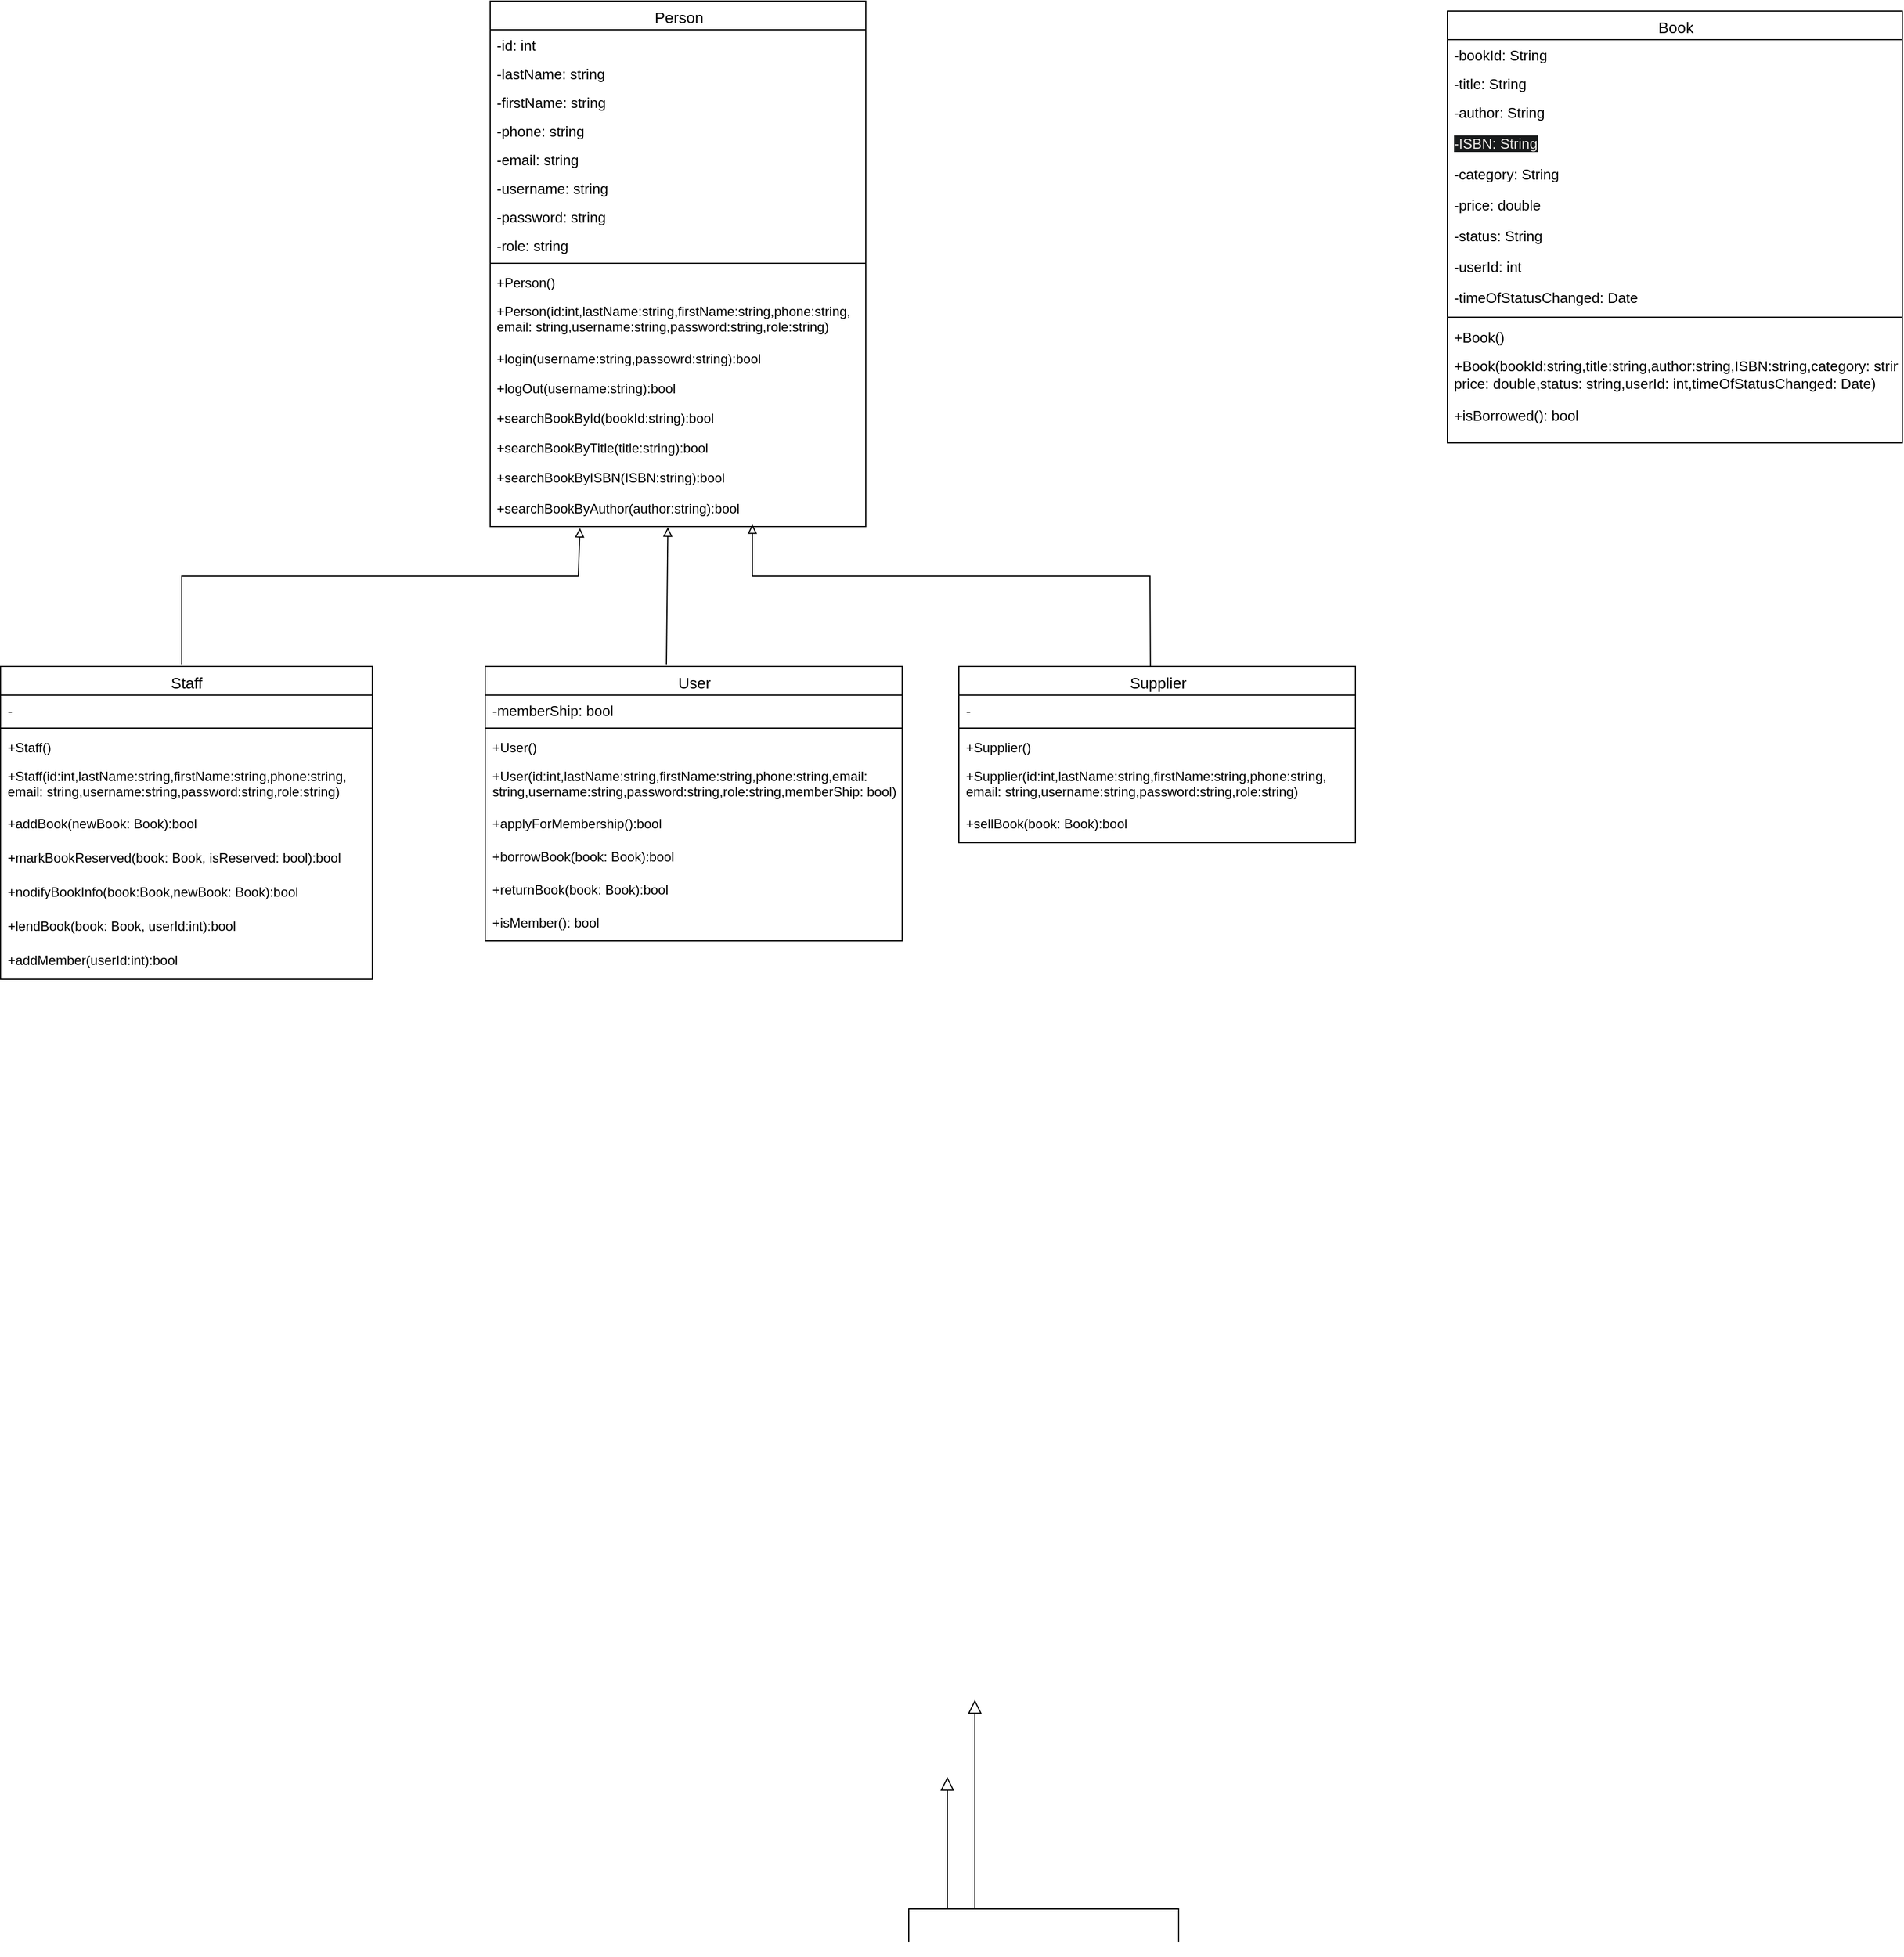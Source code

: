 <mxfile version="21.5.1" type="device">
  <diagram id="C5RBs43oDa-KdzZeNtuy" name="Page-1">
    <mxGraphModel dx="2234" dy="1564" grid="1" gridSize="10" guides="1" tooltips="1" connect="1" arrows="1" fold="1" page="0" pageScale="1" pageWidth="827" pageHeight="1169" background="none" math="0" shadow="0">
      <root>
        <mxCell id="WIyWlLk6GJQsqaUBKTNV-0" />
        <mxCell id="WIyWlLk6GJQsqaUBKTNV-1" parent="WIyWlLk6GJQsqaUBKTNV-0" />
        <mxCell id="zkfFHV4jXpPFQw0GAbJ--0" value="Person" style="swimlane;fontStyle=0;align=center;verticalAlign=top;childLayout=stackLayout;horizontal=1;startSize=26;horizontalStack=0;resizeParent=1;resizeLast=0;collapsible=1;marginBottom=0;rounded=0;shadow=0;strokeWidth=1;fontSize=14;strokeColor=#000000;html=1;" parent="WIyWlLk6GJQsqaUBKTNV-1" vertex="1">
          <mxGeometry x="-320" y="-522" width="341" height="477" as="geometry">
            <mxRectangle x="220" y="120" width="160" height="26" as="alternateBounds" />
          </mxGeometry>
        </mxCell>
        <mxCell id="zkfFHV4jXpPFQw0GAbJ--1" value="-id: int" style="text;align=left;verticalAlign=top;spacingLeft=4;spacingRight=4;overflow=hidden;rotatable=0;points=[[0,0.5],[1,0.5]];portConstraint=eastwest;fontSize=13;html=1;" parent="zkfFHV4jXpPFQw0GAbJ--0" vertex="1">
          <mxGeometry y="26" width="341" height="26" as="geometry" />
        </mxCell>
        <mxCell id="gb_LW39ABtoSgDzaFLqN-32" value="-lastName: string" style="text;align=left;verticalAlign=top;spacingLeft=4;spacingRight=4;overflow=hidden;rotatable=0;points=[[0,0.5],[1,0.5]];portConstraint=eastwest;fontSize=13;html=1;" parent="zkfFHV4jXpPFQw0GAbJ--0" vertex="1">
          <mxGeometry y="52" width="341" height="26" as="geometry" />
        </mxCell>
        <mxCell id="9CCVxwfdEHQ13oyVva0R-0" value="-firstName: string" style="text;align=left;verticalAlign=top;spacingLeft=4;spacingRight=4;overflow=hidden;rotatable=0;points=[[0,0.5],[1,0.5]];portConstraint=eastwest;fontSize=13;html=1;" parent="zkfFHV4jXpPFQw0GAbJ--0" vertex="1">
          <mxGeometry y="78" width="341" height="26" as="geometry" />
        </mxCell>
        <mxCell id="gb_LW39ABtoSgDzaFLqN-2" value="-phone: string" style="text;align=left;verticalAlign=top;spacingLeft=4;spacingRight=4;overflow=hidden;rotatable=0;points=[[0,0.5],[1,0.5]];portConstraint=eastwest;fontSize=13;html=1;" parent="zkfFHV4jXpPFQw0GAbJ--0" vertex="1">
          <mxGeometry y="104" width="341" height="26" as="geometry" />
        </mxCell>
        <mxCell id="zkfFHV4jXpPFQw0GAbJ--3" value="-email: string" style="text;align=left;verticalAlign=top;spacingLeft=4;spacingRight=4;overflow=hidden;rotatable=0;points=[[0,0.5],[1,0.5]];portConstraint=eastwest;rounded=0;shadow=0;html=1;fontSize=13;" parent="zkfFHV4jXpPFQw0GAbJ--0" vertex="1">
          <mxGeometry y="130" width="341" height="26" as="geometry" />
        </mxCell>
        <mxCell id="XPT_AGnR9eHhmbpUC2QU-26" value="-username: string" style="text;align=left;verticalAlign=top;spacingLeft=4;spacingRight=4;overflow=hidden;rotatable=0;points=[[0,0.5],[1,0.5]];portConstraint=eastwest;rounded=0;shadow=0;html=1;fontSize=13;" parent="zkfFHV4jXpPFQw0GAbJ--0" vertex="1">
          <mxGeometry y="156" width="341" height="26" as="geometry" />
        </mxCell>
        <mxCell id="OVeQhqg13ilSfmcUn3ME-9" value="-password: string" style="text;align=left;verticalAlign=top;spacingLeft=4;spacingRight=4;overflow=hidden;rotatable=0;points=[[0,0.5],[1,0.5]];portConstraint=eastwest;rounded=0;shadow=0;html=1;fontSize=13;" parent="zkfFHV4jXpPFQw0GAbJ--0" vertex="1">
          <mxGeometry y="182" width="341" height="26" as="geometry" />
        </mxCell>
        <mxCell id="exrt6nQFpCngk6IW3Vhf-10" value="-role: string" style="text;align=left;verticalAlign=top;spacingLeft=4;spacingRight=4;overflow=hidden;rotatable=0;points=[[0,0.5],[1,0.5]];portConstraint=eastwest;rounded=0;shadow=0;html=1;fontSize=13;" parent="zkfFHV4jXpPFQw0GAbJ--0" vertex="1">
          <mxGeometry y="208" width="341" height="26" as="geometry" />
        </mxCell>
        <mxCell id="zkfFHV4jXpPFQw0GAbJ--4" value="" style="line;html=1;strokeWidth=1;align=left;verticalAlign=middle;spacingTop=-1;spacingLeft=3;spacingRight=3;rotatable=0;labelPosition=right;points=[];portConstraint=eastwest;" parent="zkfFHV4jXpPFQw0GAbJ--0" vertex="1">
          <mxGeometry y="234" width="341" height="8" as="geometry" />
        </mxCell>
        <mxCell id="zkfFHV4jXpPFQw0GAbJ--5" value="+Person()" style="text;align=left;verticalAlign=top;spacingLeft=4;spacingRight=4;overflow=hidden;rotatable=0;points=[[0,0.5],[1,0.5]];portConstraint=eastwest;fontStyle=0;html=1;" parent="zkfFHV4jXpPFQw0GAbJ--0" vertex="1">
          <mxGeometry y="242" width="341" height="26" as="geometry" />
        </mxCell>
        <mxCell id="gb_LW39ABtoSgDzaFLqN-35" value="+Person(id:int,lastName:string,firstName:string,phone:string,&lt;br&gt;email:&amp;nbsp;string,username:string,password:string,role:string)" style="text;align=left;verticalAlign=top;spacingLeft=4;spacingRight=4;overflow=hidden;rotatable=0;points=[[0,0.5],[1,0.5]];portConstraint=eastwest;fontStyle=0;html=1;" parent="zkfFHV4jXpPFQw0GAbJ--0" vertex="1">
          <mxGeometry y="268" width="341" height="43" as="geometry" />
        </mxCell>
        <mxCell id="vGLt4s22BHYiDY64EhJE-43" value="+login(username:string,passowrd:string):bool" style="text;align=left;verticalAlign=top;spacingLeft=4;spacingRight=4;overflow=hidden;rotatable=0;points=[[0,0.5],[1,0.5]];portConstraint=eastwest;fontStyle=0;html=1;" parent="zkfFHV4jXpPFQw0GAbJ--0" vertex="1">
          <mxGeometry y="311" width="341" height="27" as="geometry" />
        </mxCell>
        <mxCell id="exrt6nQFpCngk6IW3Vhf-14" value="+logOut(username:string):bool" style="text;align=left;verticalAlign=top;spacingLeft=4;spacingRight=4;overflow=hidden;rotatable=0;points=[[0,0.5],[1,0.5]];portConstraint=eastwest;fontStyle=0;html=1;" parent="zkfFHV4jXpPFQw0GAbJ--0" vertex="1">
          <mxGeometry y="338" width="341" height="27" as="geometry" />
        </mxCell>
        <mxCell id="vGLt4s22BHYiDY64EhJE-44" value="+searchBookById(bookId:string):bool" style="text;align=left;verticalAlign=top;spacingLeft=4;spacingRight=4;overflow=hidden;rotatable=0;points=[[0,0.5],[1,0.5]];portConstraint=eastwest;fontStyle=0;html=1;" parent="zkfFHV4jXpPFQw0GAbJ--0" vertex="1">
          <mxGeometry y="365" width="341" height="27" as="geometry" />
        </mxCell>
        <mxCell id="vGLt4s22BHYiDY64EhJE-45" value="+searchBookByTitle(title:string):bool" style="text;align=left;verticalAlign=top;spacingLeft=4;spacingRight=4;overflow=hidden;rotatable=0;points=[[0,0.5],[1,0.5]];portConstraint=eastwest;fontStyle=0;html=1;" parent="zkfFHV4jXpPFQw0GAbJ--0" vertex="1">
          <mxGeometry y="392" width="341" height="27" as="geometry" />
        </mxCell>
        <mxCell id="vGLt4s22BHYiDY64EhJE-42" value="+searchBookByISBN(ISBN:string):bool" style="text;align=left;verticalAlign=top;spacingLeft=4;spacingRight=4;overflow=hidden;rotatable=0;points=[[0,0.5],[1,0.5]];portConstraint=eastwest;fontStyle=0;html=1;" parent="zkfFHV4jXpPFQw0GAbJ--0" vertex="1">
          <mxGeometry y="419" width="341" height="28" as="geometry" />
        </mxCell>
        <mxCell id="vGLt4s22BHYiDY64EhJE-46" value="+searchBookByAuthor(author:string):bool" style="text;align=left;verticalAlign=top;spacingLeft=4;spacingRight=4;overflow=hidden;rotatable=0;points=[[0,0.5],[1,0.5]];portConstraint=eastwest;fontStyle=0;html=1;" parent="zkfFHV4jXpPFQw0GAbJ--0" vertex="1">
          <mxGeometry y="447" width="341" height="30" as="geometry" />
        </mxCell>
        <mxCell id="zkfFHV4jXpPFQw0GAbJ--13" value="Book" style="swimlane;fontStyle=0;align=center;verticalAlign=top;childLayout=stackLayout;horizontal=1;startSize=26;horizontalStack=0;resizeParent=1;resizeLast=0;collapsible=1;marginBottom=0;rounded=0;shadow=0;strokeWidth=1;fontSize=14;html=1;" parent="WIyWlLk6GJQsqaUBKTNV-1" vertex="1">
          <mxGeometry x="549" y="-513" width="413" height="392" as="geometry">
            <mxRectangle x="330" y="360" width="170" height="26" as="alternateBounds" />
          </mxGeometry>
        </mxCell>
        <mxCell id="OVeQhqg13ilSfmcUn3ME-5" value="-bookId: String" style="text;align=left;verticalAlign=top;spacingLeft=4;spacingRight=4;overflow=hidden;rotatable=0;points=[[0,0.5],[1,0.5]];portConstraint=eastwest;fontSize=13;html=1;" parent="zkfFHV4jXpPFQw0GAbJ--13" vertex="1">
          <mxGeometry y="26" width="413" height="26" as="geometry" />
        </mxCell>
        <mxCell id="zkfFHV4jXpPFQw0GAbJ--14" value="-title: String" style="text;align=left;verticalAlign=top;spacingLeft=4;spacingRight=4;overflow=hidden;rotatable=0;points=[[0,0.5],[1,0.5]];portConstraint=eastwest;fontSize=13;html=1;" parent="zkfFHV4jXpPFQw0GAbJ--13" vertex="1">
          <mxGeometry y="52" width="413" height="26" as="geometry" />
        </mxCell>
        <mxCell id="gb_LW39ABtoSgDzaFLqN-16" value="-author: String" style="text;align=left;verticalAlign=top;spacingLeft=4;spacingRight=4;overflow=hidden;rotatable=0;points=[[0,0.5],[1,0.5]];portConstraint=eastwest;fontSize=13;html=1;" parent="zkfFHV4jXpPFQw0GAbJ--13" vertex="1">
          <mxGeometry y="78" width="413" height="28" as="geometry" />
        </mxCell>
        <mxCell id="OVeQhqg13ilSfmcUn3ME-3" value="&lt;span data-darkreader-inline-bgcolor=&quot;&quot; data-darkreader-inline-color=&quot;&quot; style=&quot;color: rgb(232, 230, 227); font-family: Helvetica; font-size: 13px; font-style: normal; font-variant-ligatures: normal; font-variant-caps: normal; font-weight: 400; letter-spacing: normal; orphans: 2; text-align: left; text-indent: 0px; text-transform: none; widows: 2; word-spacing: 0px; -webkit-text-stroke-width: 0px; background-color: rgb(24, 26, 27); text-decoration-thickness: initial; text-decoration-style: initial; text-decoration-color: initial; float: none; display: inline !important; --darkreader-inline-color: #d8d4cf; --darkreader-inline-bgcolor: #131516;&quot;&gt;-ISBN: String&lt;/span&gt;" style="text;align=left;verticalAlign=top;spacingLeft=4;spacingRight=4;overflow=hidden;rotatable=0;points=[[0,0.5],[1,0.5]];portConstraint=eastwest;fontSize=13;html=1;" parent="zkfFHV4jXpPFQw0GAbJ--13" vertex="1">
          <mxGeometry y="106" width="413" height="28" as="geometry" />
        </mxCell>
        <mxCell id="OVeQhqg13ilSfmcUn3ME-4" value="-category: String" style="text;align=left;verticalAlign=top;spacingLeft=4;spacingRight=4;overflow=hidden;rotatable=0;points=[[0,0.5],[1,0.5]];portConstraint=eastwest;fontSize=13;html=1;" parent="zkfFHV4jXpPFQw0GAbJ--13" vertex="1">
          <mxGeometry y="134" width="413" height="28" as="geometry" />
        </mxCell>
        <mxCell id="XPT_AGnR9eHhmbpUC2QU-25" value="-price: double" style="text;align=left;verticalAlign=top;spacingLeft=4;spacingRight=4;overflow=hidden;rotatable=0;points=[[0,0.5],[1,0.5]];portConstraint=eastwest;fontSize=13;html=1;" parent="zkfFHV4jXpPFQw0GAbJ--13" vertex="1">
          <mxGeometry y="162" width="413" height="28" as="geometry" />
        </mxCell>
        <mxCell id="OVeQhqg13ilSfmcUn3ME-6" value="-status: String" style="text;align=left;verticalAlign=top;spacingLeft=4;spacingRight=4;overflow=hidden;rotatable=0;points=[[0,0.5],[1,0.5]];portConstraint=eastwest;fontSize=13;html=1;" parent="zkfFHV4jXpPFQw0GAbJ--13" vertex="1">
          <mxGeometry y="190" width="413" height="28" as="geometry" />
        </mxCell>
        <mxCell id="OVeQhqg13ilSfmcUn3ME-7" value="-userId: int" style="text;align=left;verticalAlign=top;spacingLeft=4;spacingRight=4;overflow=hidden;rotatable=0;points=[[0,0.5],[1,0.5]];portConstraint=eastwest;fontSize=13;html=1;" parent="zkfFHV4jXpPFQw0GAbJ--13" vertex="1">
          <mxGeometry y="218" width="413" height="28" as="geometry" />
        </mxCell>
        <mxCell id="OVeQhqg13ilSfmcUn3ME-8" value="-timeOfStatusChanged: Date" style="text;align=left;verticalAlign=top;spacingLeft=4;spacingRight=4;overflow=hidden;rotatable=0;points=[[0,0.5],[1,0.5]];portConstraint=eastwest;fontSize=13;html=1;" parent="zkfFHV4jXpPFQw0GAbJ--13" vertex="1">
          <mxGeometry y="246" width="413" height="28" as="geometry" />
        </mxCell>
        <mxCell id="zkfFHV4jXpPFQw0GAbJ--15" value="" style="line;html=1;strokeWidth=1;align=left;verticalAlign=middle;spacingTop=-1;spacingLeft=3;spacingRight=3;rotatable=0;labelPosition=right;points=[];portConstraint=eastwest;" parent="zkfFHV4jXpPFQw0GAbJ--13" vertex="1">
          <mxGeometry y="274" width="413" height="8" as="geometry" />
        </mxCell>
        <mxCell id="gb_LW39ABtoSgDzaFLqN-51" value="+Book()" style="text;align=left;verticalAlign=top;spacingLeft=4;spacingRight=4;overflow=hidden;rotatable=0;points=[[0,0.5],[1,0.5]];portConstraint=eastwest;fontStyle=0;fontSize=13;html=1;" parent="zkfFHV4jXpPFQw0GAbJ--13" vertex="1">
          <mxGeometry y="282" width="413" height="26" as="geometry" />
        </mxCell>
        <mxCell id="gb_LW39ABtoSgDzaFLqN-52" value="+Book(bookId:string,title:string,author:string,ISBN:string,category:&amp;nbsp;string,&lt;br&gt;price: double,status:&amp;nbsp;string,userId: int,timeOfStatusChanged: Date)" style="text;align=left;verticalAlign=top;spacingLeft=4;spacingRight=4;overflow=hidden;rotatable=0;points=[[0,0.5],[1,0.5]];portConstraint=eastwest;fontStyle=0;fontSize=13;html=1;" parent="zkfFHV4jXpPFQw0GAbJ--13" vertex="1">
          <mxGeometry y="308" width="413" height="45" as="geometry" />
        </mxCell>
        <mxCell id="exrt6nQFpCngk6IW3Vhf-9" value="+isBorrowed(): bool" style="text;align=left;verticalAlign=top;spacingLeft=4;spacingRight=4;overflow=hidden;rotatable=0;points=[[0,0.5],[1,0.5]];portConstraint=eastwest;fontStyle=0;fontSize=13;html=1;" parent="zkfFHV4jXpPFQw0GAbJ--13" vertex="1">
          <mxGeometry y="353" width="413" height="30" as="geometry" />
        </mxCell>
        <mxCell id="gb_LW39ABtoSgDzaFLqN-70" value="" style="endArrow=block;endSize=10;endFill=0;shadow=0;strokeWidth=1;rounded=0;edgeStyle=elbowEdgeStyle;elbow=vertical;entryX=0.5;entryY=1;entryDx=0;entryDy=0;" parent="WIyWlLk6GJQsqaUBKTNV-1" edge="1">
          <mxGeometry width="160" relative="1" as="geometry">
            <mxPoint x="60" y="1240" as="sourcePoint" />
            <mxPoint x="120" y="1020" as="targetPoint" />
            <Array as="points">
              <mxPoint x="60" y="1210" />
              <mxPoint x="30" y="1190" />
              <mxPoint x="20" y="1070" />
            </Array>
          </mxGeometry>
        </mxCell>
        <mxCell id="gb_LW39ABtoSgDzaFLqN-107" value="" style="endArrow=block;endSize=10;endFill=0;shadow=0;strokeWidth=1;rounded=0;edgeStyle=elbowEdgeStyle;elbow=vertical;entryX=0.5;entryY=1;entryDx=0;entryDy=0;exitX=0.5;exitY=0;exitDx=0;exitDy=0;" parent="WIyWlLk6GJQsqaUBKTNV-1" edge="1">
          <mxGeometry width="160" relative="1" as="geometry">
            <mxPoint x="305" y="1240" as="sourcePoint" />
            <mxPoint x="95" y="1090" as="targetPoint" />
            <Array as="points">
              <mxPoint x="130" y="1210" />
              <mxPoint x="180" y="1190" />
              <mxPoint x="30" y="1080" />
            </Array>
          </mxGeometry>
        </mxCell>
        <mxCell id="vGLt4s22BHYiDY64EhJE-0" value="Staff" style="swimlane;fontStyle=0;align=center;verticalAlign=top;childLayout=stackLayout;horizontal=1;startSize=26;horizontalStack=0;resizeParent=1;resizeLast=0;collapsible=1;marginBottom=0;rounded=0;shadow=0;strokeWidth=1;fontSize=14;strokeColor=#000000;html=1;" parent="WIyWlLk6GJQsqaUBKTNV-1" vertex="1">
          <mxGeometry x="-764.5" y="82" width="337.5" height="284" as="geometry">
            <mxRectangle x="220" y="120" width="160" height="26" as="alternateBounds" />
          </mxGeometry>
        </mxCell>
        <mxCell id="vGLt4s22BHYiDY64EhJE-1" value="-" style="text;align=left;verticalAlign=top;spacingLeft=4;spacingRight=4;overflow=hidden;rotatable=0;points=[[0,0.5],[1,0.5]];portConstraint=eastwest;fontSize=13;html=1;" parent="vGLt4s22BHYiDY64EhJE-0" vertex="1">
          <mxGeometry y="26" width="337.5" height="26" as="geometry" />
        </mxCell>
        <mxCell id="vGLt4s22BHYiDY64EhJE-10" value="" style="line;html=1;strokeWidth=1;align=left;verticalAlign=middle;spacingTop=-1;spacingLeft=3;spacingRight=3;rotatable=0;labelPosition=right;points=[];portConstraint=eastwest;" parent="vGLt4s22BHYiDY64EhJE-0" vertex="1">
          <mxGeometry y="52" width="337.5" height="8" as="geometry" />
        </mxCell>
        <mxCell id="vGLt4s22BHYiDY64EhJE-11" value="+Staff()" style="text;align=left;verticalAlign=top;spacingLeft=4;spacingRight=4;overflow=hidden;rotatable=0;points=[[0,0.5],[1,0.5]];portConstraint=eastwest;fontStyle=0;html=1;" parent="vGLt4s22BHYiDY64EhJE-0" vertex="1">
          <mxGeometry y="60" width="337.5" height="26" as="geometry" />
        </mxCell>
        <mxCell id="vGLt4s22BHYiDY64EhJE-12" value="+Staff(id:int,lastName:string,firstName:string,phone:string,&lt;br data-darkreader-inline-border=&quot;&quot; style=&quot;border-color: var(--darkreader-border--border-color); --darkreader-inline-border: var(--darkreader-border--darkreader-border--border-color);&quot;&gt;email:&amp;nbsp;string,username:string,password:string,role:string)" style="text;align=left;verticalAlign=top;spacingLeft=4;spacingRight=4;overflow=hidden;rotatable=0;points=[[0,0.5],[1,0.5]];portConstraint=eastwest;fontStyle=0;html=1;" parent="vGLt4s22BHYiDY64EhJE-0" vertex="1">
          <mxGeometry y="86" width="337.5" height="43" as="geometry" />
        </mxCell>
        <mxCell id="exrt6nQFpCngk6IW3Vhf-0" value="+addBook(newBook: Book):bool" style="text;align=left;verticalAlign=top;spacingLeft=4;spacingRight=4;overflow=hidden;rotatable=0;points=[[0,0.5],[1,0.5]];portConstraint=eastwest;fontStyle=0;html=1;" parent="vGLt4s22BHYiDY64EhJE-0" vertex="1">
          <mxGeometry y="129" width="337.5" height="31" as="geometry" />
        </mxCell>
        <mxCell id="exrt6nQFpCngk6IW3Vhf-1" value="+markBookReserved(book: Book, isReserved: bool):bool" style="text;align=left;verticalAlign=top;spacingLeft=4;spacingRight=4;overflow=hidden;rotatable=0;points=[[0,0.5],[1,0.5]];portConstraint=eastwest;fontStyle=0;html=1;" parent="vGLt4s22BHYiDY64EhJE-0" vertex="1">
          <mxGeometry y="160" width="337.5" height="31" as="geometry" />
        </mxCell>
        <mxCell id="exrt6nQFpCngk6IW3Vhf-2" value="+nodifyBookInfo(book:Book,newBook: Book):bool" style="text;align=left;verticalAlign=top;spacingLeft=4;spacingRight=4;overflow=hidden;rotatable=0;points=[[0,0.5],[1,0.5]];portConstraint=eastwest;fontStyle=0;html=1;" parent="vGLt4s22BHYiDY64EhJE-0" vertex="1">
          <mxGeometry y="191" width="337.5" height="31" as="geometry" />
        </mxCell>
        <mxCell id="exrt6nQFpCngk6IW3Vhf-3" value="+lendBook(book: Book, userId:int):bool" style="text;align=left;verticalAlign=top;spacingLeft=4;spacingRight=4;overflow=hidden;rotatable=0;points=[[0,0.5],[1,0.5]];portConstraint=eastwest;fontStyle=0;html=1;" parent="vGLt4s22BHYiDY64EhJE-0" vertex="1">
          <mxGeometry y="222" width="337.5" height="31" as="geometry" />
        </mxCell>
        <mxCell id="exrt6nQFpCngk6IW3Vhf-4" value="+addMember(userId:int):bool" style="text;align=left;verticalAlign=top;spacingLeft=4;spacingRight=4;overflow=hidden;rotatable=0;points=[[0,0.5],[1,0.5]];portConstraint=eastwest;fontStyle=0;html=1;" parent="vGLt4s22BHYiDY64EhJE-0" vertex="1">
          <mxGeometry y="253" width="337.5" height="31" as="geometry" />
        </mxCell>
        <mxCell id="vGLt4s22BHYiDY64EhJE-13" value="User" style="swimlane;fontStyle=0;align=center;verticalAlign=top;childLayout=stackLayout;horizontal=1;startSize=26;horizontalStack=0;resizeParent=1;resizeLast=0;collapsible=1;marginBottom=0;rounded=0;shadow=0;strokeWidth=1;fontSize=14;strokeColor=#000000;html=1;" parent="WIyWlLk6GJQsqaUBKTNV-1" vertex="1">
          <mxGeometry x="-324.5" y="82" width="378.5" height="249" as="geometry">
            <mxRectangle x="220" y="120" width="160" height="26" as="alternateBounds" />
          </mxGeometry>
        </mxCell>
        <mxCell id="vGLt4s22BHYiDY64EhJE-20" value="-memberShip: bool" style="text;align=left;verticalAlign=top;spacingLeft=4;spacingRight=4;overflow=hidden;rotatable=0;points=[[0,0.5],[1,0.5]];portConstraint=eastwest;rounded=0;shadow=0;html=1;fontSize=13;" parent="vGLt4s22BHYiDY64EhJE-13" vertex="1">
          <mxGeometry y="26" width="378.5" height="26" as="geometry" />
        </mxCell>
        <mxCell id="vGLt4s22BHYiDY64EhJE-23" value="" style="line;html=1;strokeWidth=1;align=left;verticalAlign=middle;spacingTop=-1;spacingLeft=3;spacingRight=3;rotatable=0;labelPosition=right;points=[];portConstraint=eastwest;" parent="vGLt4s22BHYiDY64EhJE-13" vertex="1">
          <mxGeometry y="52" width="378.5" height="8" as="geometry" />
        </mxCell>
        <mxCell id="vGLt4s22BHYiDY64EhJE-24" value="+User()" style="text;align=left;verticalAlign=top;spacingLeft=4;spacingRight=4;overflow=hidden;rotatable=0;points=[[0,0.5],[1,0.5]];portConstraint=eastwest;fontStyle=0;html=1;" parent="vGLt4s22BHYiDY64EhJE-13" vertex="1">
          <mxGeometry y="60" width="378.5" height="26" as="geometry" />
        </mxCell>
        <mxCell id="vGLt4s22BHYiDY64EhJE-25" value="+User(id:int,lastName:string,firstName:string,phone:string,email:&amp;nbsp;&lt;br&gt;string,username:string,password:string,role:string,memberShip: bool)" style="text;align=left;verticalAlign=top;spacingLeft=4;spacingRight=4;overflow=hidden;rotatable=0;points=[[0,0.5],[1,0.5]];portConstraint=eastwest;fontStyle=0;html=1;" parent="vGLt4s22BHYiDY64EhJE-13" vertex="1">
          <mxGeometry y="86" width="378.5" height="43" as="geometry" />
        </mxCell>
        <mxCell id="exrt6nQFpCngk6IW3Vhf-5" value="+applyForMembership():bool" style="text;align=left;verticalAlign=top;spacingLeft=4;spacingRight=4;overflow=hidden;rotatable=0;points=[[0,0.5],[1,0.5]];portConstraint=eastwest;fontStyle=0;html=1;" parent="vGLt4s22BHYiDY64EhJE-13" vertex="1">
          <mxGeometry y="129" width="378.5" height="30" as="geometry" />
        </mxCell>
        <mxCell id="exrt6nQFpCngk6IW3Vhf-6" value="+borrowBook(book: Book):bool" style="text;align=left;verticalAlign=top;spacingLeft=4;spacingRight=4;overflow=hidden;rotatable=0;points=[[0,0.5],[1,0.5]];portConstraint=eastwest;fontStyle=0;html=1;" parent="vGLt4s22BHYiDY64EhJE-13" vertex="1">
          <mxGeometry y="159" width="378.5" height="30" as="geometry" />
        </mxCell>
        <mxCell id="exrt6nQFpCngk6IW3Vhf-7" value="+returnBook(book: Book):bool" style="text;align=left;verticalAlign=top;spacingLeft=4;spacingRight=4;overflow=hidden;rotatable=0;points=[[0,0.5],[1,0.5]];portConstraint=eastwest;fontStyle=0;html=1;" parent="vGLt4s22BHYiDY64EhJE-13" vertex="1">
          <mxGeometry y="189" width="378.5" height="30" as="geometry" />
        </mxCell>
        <mxCell id="exrt6nQFpCngk6IW3Vhf-12" value="+isMember(): bool" style="text;align=left;verticalAlign=top;spacingLeft=4;spacingRight=4;overflow=hidden;rotatable=0;points=[[0,0.5],[1,0.5]];portConstraint=eastwest;fontStyle=0;html=1;" parent="vGLt4s22BHYiDY64EhJE-13" vertex="1">
          <mxGeometry y="219" width="378.5" height="30" as="geometry" />
        </mxCell>
        <mxCell id="vGLt4s22BHYiDY64EhJE-26" value="Supplier" style="swimlane;fontStyle=0;align=center;verticalAlign=top;childLayout=stackLayout;horizontal=1;startSize=26;horizontalStack=0;resizeParent=1;resizeLast=0;collapsible=1;marginBottom=0;rounded=0;shadow=0;strokeWidth=1;fontSize=14;strokeColor=#000000;html=1;" parent="WIyWlLk6GJQsqaUBKTNV-1" vertex="1">
          <mxGeometry x="105.5" y="82" width="360" height="160" as="geometry">
            <mxRectangle x="220" y="120" width="160" height="26" as="alternateBounds" />
          </mxGeometry>
        </mxCell>
        <mxCell id="vGLt4s22BHYiDY64EhJE-27" value="-" style="text;align=left;verticalAlign=top;spacingLeft=4;spacingRight=4;overflow=hidden;rotatable=0;points=[[0,0.5],[1,0.5]];portConstraint=eastwest;fontSize=13;html=1;" parent="vGLt4s22BHYiDY64EhJE-26" vertex="1">
          <mxGeometry y="26" width="360" height="26" as="geometry" />
        </mxCell>
        <mxCell id="vGLt4s22BHYiDY64EhJE-36" value="" style="line;html=1;strokeWidth=1;align=left;verticalAlign=middle;spacingTop=-1;spacingLeft=3;spacingRight=3;rotatable=0;labelPosition=right;points=[];portConstraint=eastwest;" parent="vGLt4s22BHYiDY64EhJE-26" vertex="1">
          <mxGeometry y="52" width="360" height="8" as="geometry" />
        </mxCell>
        <mxCell id="vGLt4s22BHYiDY64EhJE-37" value="+Supplier()" style="text;align=left;verticalAlign=top;spacingLeft=4;spacingRight=4;overflow=hidden;rotatable=0;points=[[0,0.5],[1,0.5]];portConstraint=eastwest;fontStyle=0;html=1;" parent="vGLt4s22BHYiDY64EhJE-26" vertex="1">
          <mxGeometry y="60" width="360" height="26" as="geometry" />
        </mxCell>
        <mxCell id="vGLt4s22BHYiDY64EhJE-38" value="+Supplier(id:int,lastName:string,firstName:string,phone:string,&lt;br data-darkreader-inline-border=&quot;&quot; style=&quot;border-color: var(--darkreader-border--border-color); --darkreader-inline-border: var(--darkreader-border--darkreader-border--border-color);&quot;&gt;email:&amp;nbsp;string,username:string,password:string,role:string)" style="text;align=left;verticalAlign=top;spacingLeft=4;spacingRight=4;overflow=hidden;rotatable=0;points=[[0,0.5],[1,0.5]];portConstraint=eastwest;fontStyle=0;html=1;" parent="vGLt4s22BHYiDY64EhJE-26" vertex="1">
          <mxGeometry y="86" width="360" height="43" as="geometry" />
        </mxCell>
        <mxCell id="exrt6nQFpCngk6IW3Vhf-8" value="&lt;span data-darkreader-inline-bgcolor=&quot;&quot; data-darkreader-inline-color=&quot;&quot; style=&quot;font-family: Helvetica; font-size: 12px; font-style: normal; font-variant-ligatures: normal; font-variant-caps: normal; font-weight: 400; letter-spacing: normal; orphans: 2; text-align: left; text-indent: 0px; text-transform: none; widows: 2; word-spacing: 0px; -webkit-text-stroke-width: 0px; text-decoration-thickness: initial; text-decoration-style: initial; text-decoration-color: initial; float: none; --darkreader-inline-color: #d8d4cf; --darkreader-inline-bgcolor: #131516; background-color: rgb(255, 255, 255); display: inline !important;&quot;&gt;+sellBook(book: Book):bool&lt;/span&gt;" style="text;align=left;verticalAlign=top;spacingLeft=4;spacingRight=4;overflow=hidden;rotatable=0;points=[[0,0.5],[1,0.5]];portConstraint=eastwest;fontStyle=0;html=1;" parent="vGLt4s22BHYiDY64EhJE-26" vertex="1">
          <mxGeometry y="129" width="360" height="30" as="geometry" />
        </mxCell>
        <mxCell id="vGLt4s22BHYiDY64EhJE-39" value="" style="endArrow=block;html=1;rounded=0;entryX=0.239;entryY=1.044;entryDx=0;entryDy=0;entryPerimeter=0;startArrow=none;startFill=0;endFill=0;" parent="WIyWlLk6GJQsqaUBKTNV-1" target="vGLt4s22BHYiDY64EhJE-46" edge="1">
          <mxGeometry width="50" height="50" relative="1" as="geometry">
            <mxPoint x="-600" y="80" as="sourcePoint" />
            <mxPoint x="-244.5" y="-38" as="targetPoint" />
            <Array as="points">
              <mxPoint x="-600" />
              <mxPoint x="-240" />
            </Array>
          </mxGeometry>
        </mxCell>
        <mxCell id="vGLt4s22BHYiDY64EhJE-40" value="" style="endArrow=block;html=1;rounded=0;entryX=0.473;entryY=1.022;entryDx=0;entryDy=0;entryPerimeter=0;endFill=0;" parent="WIyWlLk6GJQsqaUBKTNV-1" target="vGLt4s22BHYiDY64EhJE-46" edge="1">
          <mxGeometry width="50" height="50" relative="1" as="geometry">
            <mxPoint x="-160" y="80" as="sourcePoint" />
            <mxPoint x="-160" y="-60" as="targetPoint" />
          </mxGeometry>
        </mxCell>
        <mxCell id="vGLt4s22BHYiDY64EhJE-41" value="" style="endArrow=block;html=1;rounded=0;exitX=0.483;exitY=0;exitDx=0;exitDy=0;exitPerimeter=0;endFill=0;" parent="WIyWlLk6GJQsqaUBKTNV-1" source="vGLt4s22BHYiDY64EhJE-26" edge="1">
          <mxGeometry width="50" height="50" relative="1" as="geometry">
            <mxPoint x="225.5" y="218" as="sourcePoint" />
            <mxPoint x="-82" y="-47" as="targetPoint" />
            <Array as="points">
              <mxPoint x="279" />
              <mxPoint x="-82" />
            </Array>
          </mxGeometry>
        </mxCell>
      </root>
    </mxGraphModel>
  </diagram>
</mxfile>
